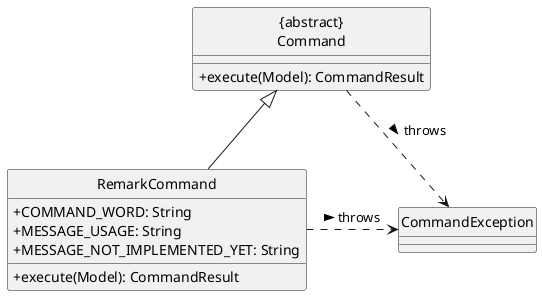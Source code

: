 @startuml
hide circle
skinparam classAttributeIconSize 0

Class "{abstract}\nCommand" as Command {
  +execute(Model): CommandResult
}
Class RemarkCommand {
  +COMMAND_WORD: String
  +MESSAGE_USAGE: String
  +MESSAGE_NOT_IMPLEMENTED_YET: String
  +execute(Model): CommandResult
}
Class CommandException

RemarkCommand -up-|> Command
Command ..> CommandException: throws >
RemarkCommand .right.> CommandException: throws >
@enduml
